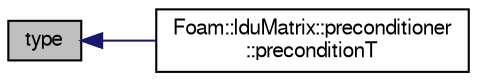digraph "type"
{
  bgcolor="transparent";
  edge [fontname="FreeSans",fontsize="10",labelfontname="FreeSans",labelfontsize="10"];
  node [fontname="FreeSans",fontsize="10",shape=record];
  rankdir="LR";
  Node11 [label="type",height=0.2,width=0.4,color="black", fillcolor="grey75", style="filled", fontcolor="black"];
  Node11 -> Node12 [dir="back",color="midnightblue",fontsize="10",style="solid",fontname="FreeSans"];
  Node12 [label="Foam::lduMatrix::preconditioner\l::preconditionT",height=0.2,width=0.4,color="black",URL="$a26894.html#ada9d629e8c4a181aca9bf3a9a3023c23",tooltip="Return wT the transpose-matrix preconditioned form of. "];
}
